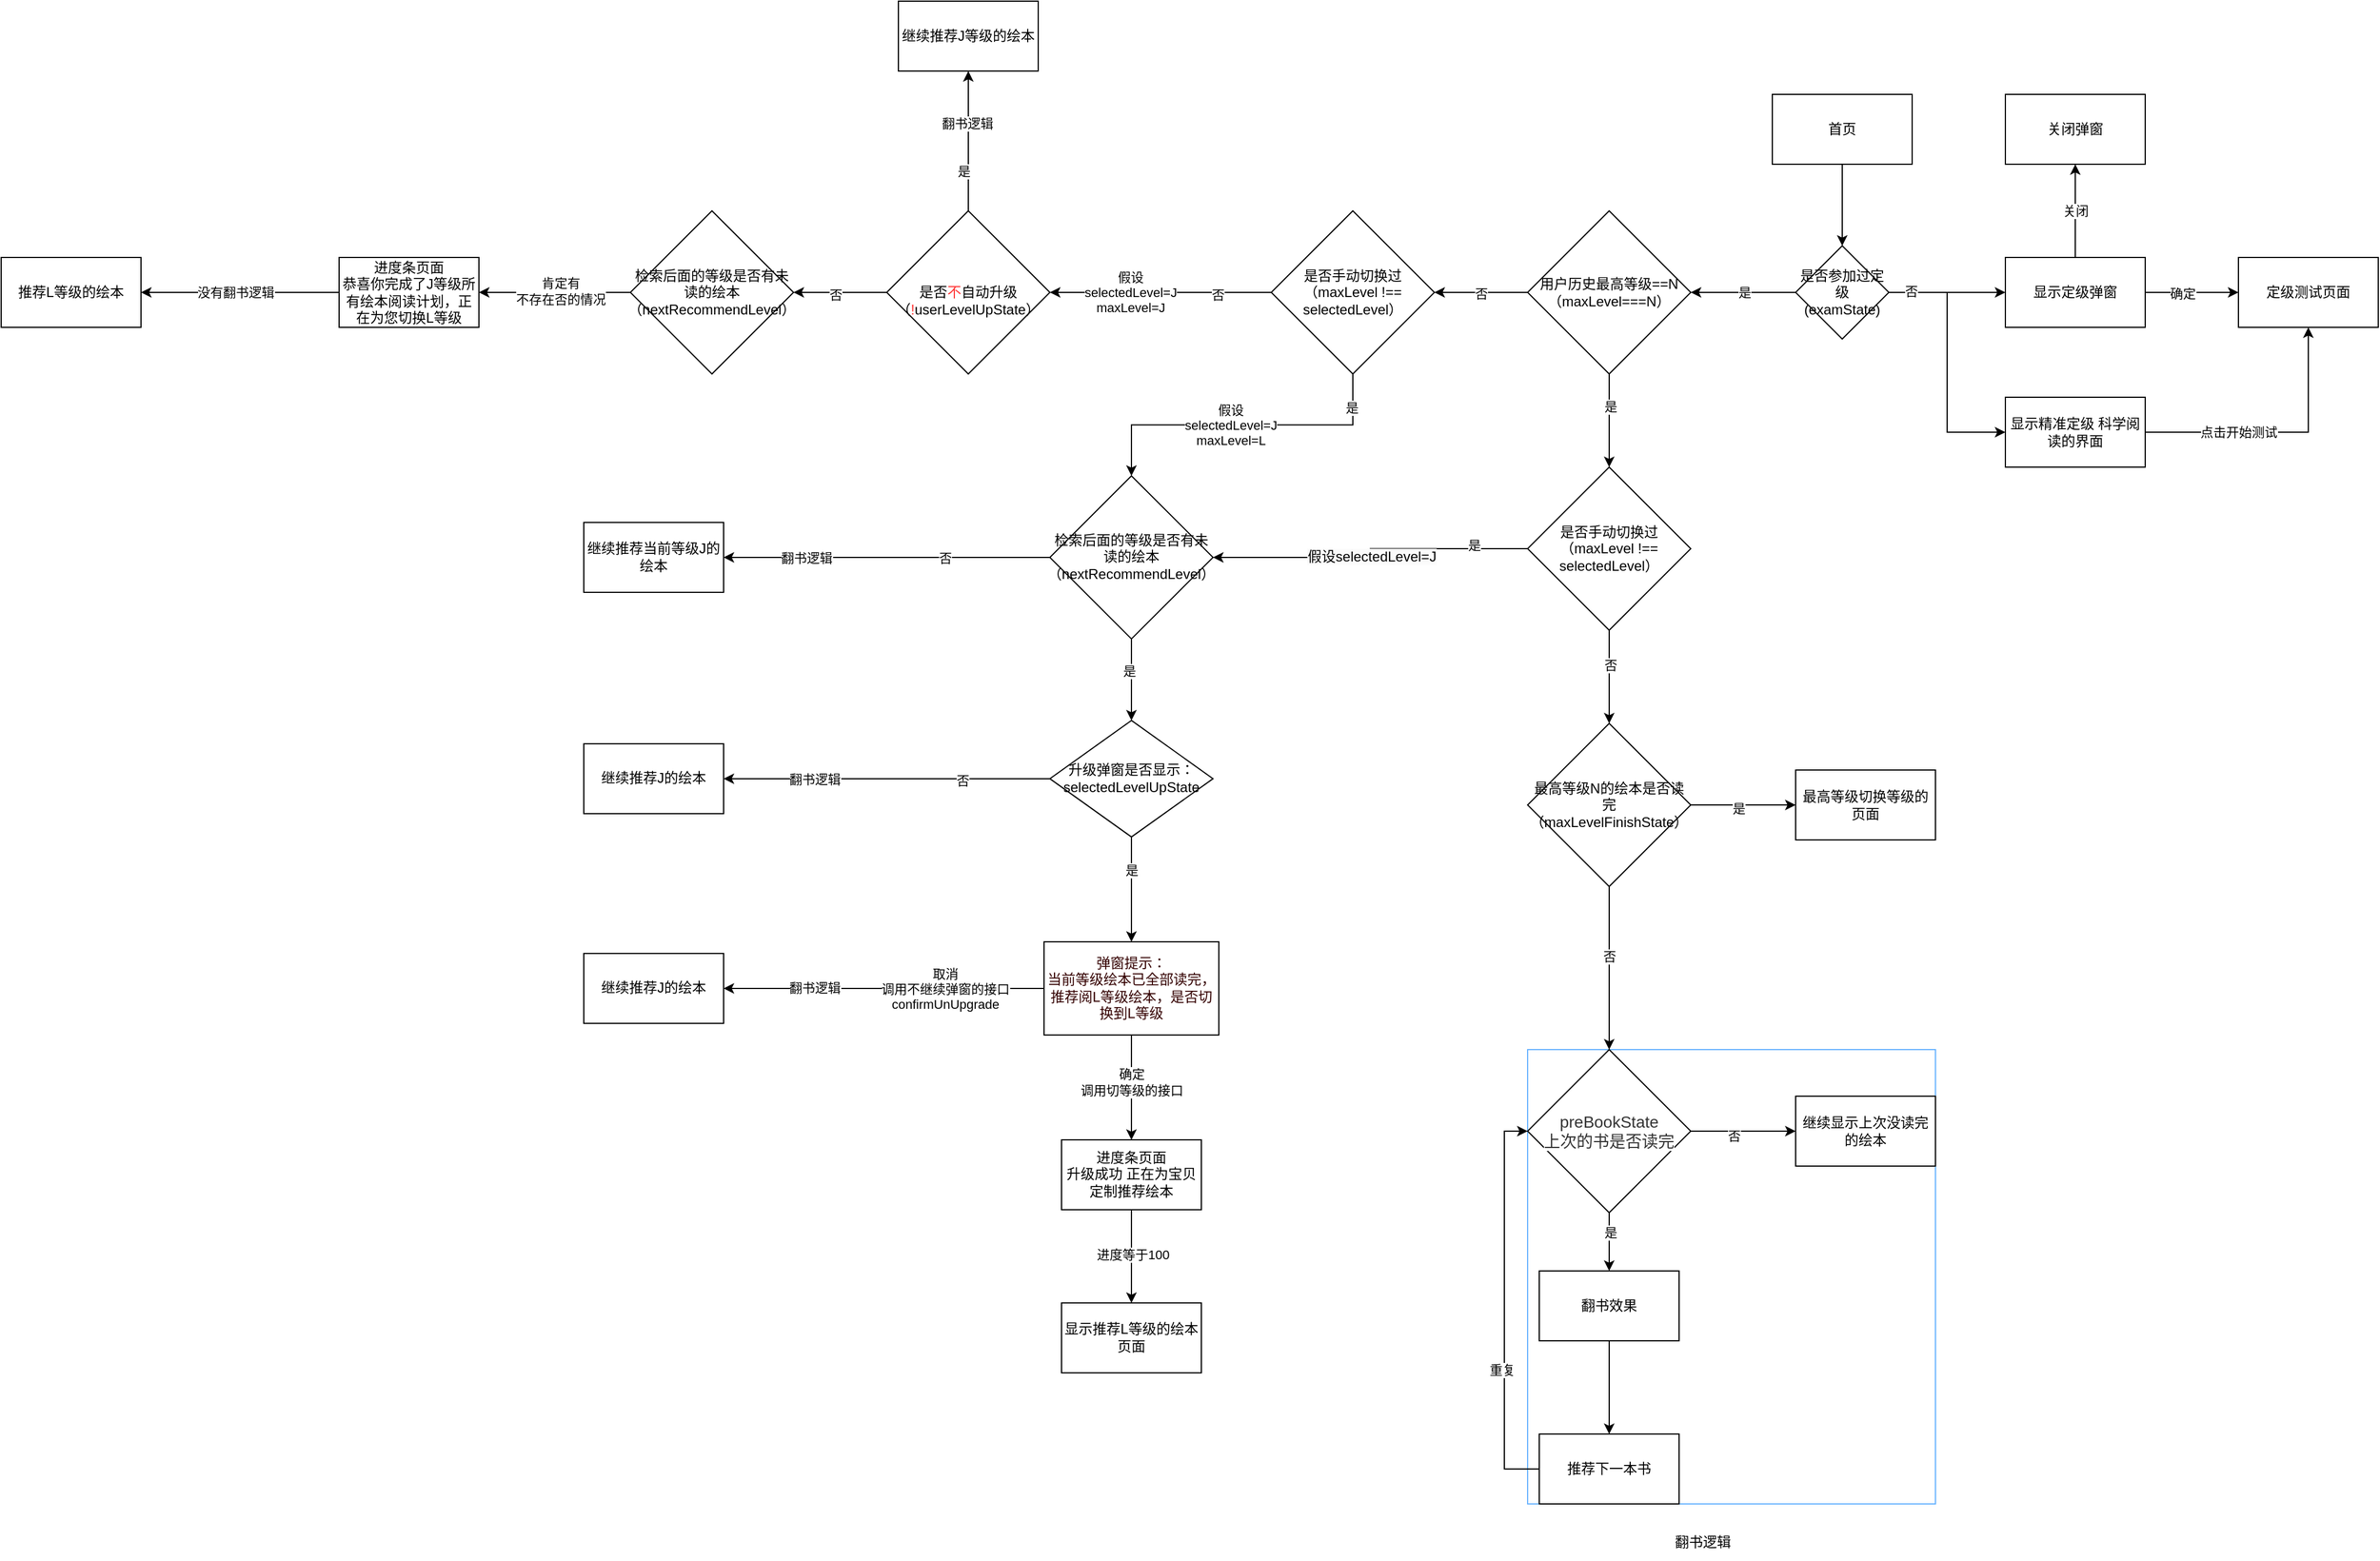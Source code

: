 <mxfile version="26.0.11">
  <diagram name="第 1 页" id="RPi_ARX3tW9veVK4ssUp">
    <mxGraphModel dx="3447" dy="2120" grid="1" gridSize="10" guides="1" tooltips="1" connect="1" arrows="1" fold="1" page="1" pageScale="1" pageWidth="827" pageHeight="1169" background="none" math="0" shadow="0">
      <root>
        <mxCell id="0" />
        <mxCell id="1" parent="0" />
        <mxCell id="F8qa6loXPdCm1SMCr3XP-10" style="edgeStyle=orthogonalEdgeStyle;rounded=0;orthogonalLoop=1;jettySize=auto;html=1;exitX=0.5;exitY=1;exitDx=0;exitDy=0;entryX=0.5;entryY=0;entryDx=0;entryDy=0;" parent="1" source="F8qa6loXPdCm1SMCr3XP-1" target="F8qa6loXPdCm1SMCr3XP-3" edge="1">
          <mxGeometry relative="1" as="geometry" />
        </mxCell>
        <mxCell id="F8qa6loXPdCm1SMCr3XP-1" value="首页" style="rounded=0;whiteSpace=wrap;html=1;" parent="1" vertex="1">
          <mxGeometry x="380" y="-30" width="120" height="60" as="geometry" />
        </mxCell>
        <mxCell id="0Jwj6oqxPN1I4DGSyW_h-10" style="edgeStyle=orthogonalEdgeStyle;rounded=0;orthogonalLoop=1;jettySize=auto;html=1;exitX=1;exitY=0.5;exitDx=0;exitDy=0;entryX=0;entryY=0.5;entryDx=0;entryDy=0;" parent="1" source="F8qa6loXPdCm1SMCr3XP-3" target="0Jwj6oqxPN1I4DGSyW_h-1" edge="1">
          <mxGeometry relative="1" as="geometry" />
        </mxCell>
        <mxCell id="0Jwj6oqxPN1I4DGSyW_h-13" value="" style="edgeStyle=orthogonalEdgeStyle;rounded=0;orthogonalLoop=1;jettySize=auto;html=1;" parent="1" source="F8qa6loXPdCm1SMCr3XP-3" target="0Jwj6oqxPN1I4DGSyW_h-12" edge="1">
          <mxGeometry relative="1" as="geometry" />
        </mxCell>
        <mxCell id="0Jwj6oqxPN1I4DGSyW_h-26" value="是" style="edgeLabel;html=1;align=center;verticalAlign=middle;resizable=0;points=[];" parent="0Jwj6oqxPN1I4DGSyW_h-13" vertex="1" connectable="0">
          <mxGeometry x="-0.022" relative="1" as="geometry">
            <mxPoint as="offset" />
          </mxGeometry>
        </mxCell>
        <mxCell id="0Jwj6oqxPN1I4DGSyW_h-17" style="edgeStyle=orthogonalEdgeStyle;rounded=0;orthogonalLoop=1;jettySize=auto;html=1;exitX=1;exitY=0.5;exitDx=0;exitDy=0;entryX=0;entryY=0.5;entryDx=0;entryDy=0;" parent="1" source="F8qa6loXPdCm1SMCr3XP-3" target="0Jwj6oqxPN1I4DGSyW_h-16" edge="1">
          <mxGeometry relative="1" as="geometry" />
        </mxCell>
        <mxCell id="0Jwj6oqxPN1I4DGSyW_h-18" value="否" style="edgeLabel;html=1;align=center;verticalAlign=middle;resizable=0;points=[];" parent="0Jwj6oqxPN1I4DGSyW_h-17" vertex="1" connectable="0">
          <mxGeometry x="-0.827" y="1" relative="1" as="geometry">
            <mxPoint as="offset" />
          </mxGeometry>
        </mxCell>
        <mxCell id="F8qa6loXPdCm1SMCr3XP-3" value="是否参加过定级&lt;br&gt;(examState)" style="rhombus;whiteSpace=wrap;html=1;" parent="1" vertex="1">
          <mxGeometry x="400" y="100" width="80" height="80" as="geometry" />
        </mxCell>
        <mxCell id="0Jwj6oqxPN1I4DGSyW_h-4" value="" style="edgeStyle=orthogonalEdgeStyle;rounded=0;orthogonalLoop=1;jettySize=auto;html=1;" parent="1" source="0Jwj6oqxPN1I4DGSyW_h-1" target="0Jwj6oqxPN1I4DGSyW_h-3" edge="1">
          <mxGeometry relative="1" as="geometry" />
        </mxCell>
        <mxCell id="0Jwj6oqxPN1I4DGSyW_h-7" value="确定" style="edgeLabel;html=1;align=center;verticalAlign=middle;resizable=0;points=[];" parent="0Jwj6oqxPN1I4DGSyW_h-4" vertex="1" connectable="0">
          <mxGeometry x="-0.2" y="-1" relative="1" as="geometry">
            <mxPoint as="offset" />
          </mxGeometry>
        </mxCell>
        <mxCell id="0Jwj6oqxPN1I4DGSyW_h-15" value="关闭" style="edgeStyle=orthogonalEdgeStyle;rounded=0;orthogonalLoop=1;jettySize=auto;html=1;" parent="1" source="0Jwj6oqxPN1I4DGSyW_h-1" target="0Jwj6oqxPN1I4DGSyW_h-14" edge="1">
          <mxGeometry relative="1" as="geometry" />
        </mxCell>
        <mxCell id="0Jwj6oqxPN1I4DGSyW_h-1" value="显示定级弹窗" style="whiteSpace=wrap;html=1;" parent="1" vertex="1">
          <mxGeometry x="580" y="110" width="120" height="60" as="geometry" />
        </mxCell>
        <mxCell id="0Jwj6oqxPN1I4DGSyW_h-3" value="定级测试页面" style="whiteSpace=wrap;html=1;" parent="1" vertex="1">
          <mxGeometry x="780" y="110" width="120" height="60" as="geometry" />
        </mxCell>
        <mxCell id="0Jwj6oqxPN1I4DGSyW_h-24" value="" style="edgeStyle=orthogonalEdgeStyle;rounded=0;orthogonalLoop=1;jettySize=auto;html=1;" parent="1" source="0Jwj6oqxPN1I4DGSyW_h-12" target="0Jwj6oqxPN1I4DGSyW_h-23" edge="1">
          <mxGeometry relative="1" as="geometry" />
        </mxCell>
        <mxCell id="0Jwj6oqxPN1I4DGSyW_h-25" value="是" style="edgeLabel;html=1;align=center;verticalAlign=middle;resizable=0;points=[];" parent="0Jwj6oqxPN1I4DGSyW_h-24" vertex="1" connectable="0">
          <mxGeometry x="-0.3" y="1" relative="1" as="geometry">
            <mxPoint as="offset" />
          </mxGeometry>
        </mxCell>
        <mxCell id="0Jwj6oqxPN1I4DGSyW_h-111" value="" style="edgeStyle=orthogonalEdgeStyle;rounded=0;orthogonalLoop=1;jettySize=auto;html=1;" parent="1" source="0Jwj6oqxPN1I4DGSyW_h-12" target="0Jwj6oqxPN1I4DGSyW_h-110" edge="1">
          <mxGeometry relative="1" as="geometry" />
        </mxCell>
        <mxCell id="0Jwj6oqxPN1I4DGSyW_h-112" value="否" style="edgeLabel;html=1;align=center;verticalAlign=middle;resizable=0;points=[];" parent="0Jwj6oqxPN1I4DGSyW_h-111" vertex="1" connectable="0">
          <mxGeometry y="1" relative="1" as="geometry">
            <mxPoint as="offset" />
          </mxGeometry>
        </mxCell>
        <mxCell id="0Jwj6oqxPN1I4DGSyW_h-12" value="用户历史最高等级==N&lt;br&gt;（maxLevel===N）" style="rhombus;whiteSpace=wrap;html=1;" parent="1" vertex="1">
          <mxGeometry x="170" y="70" width="140" height="140" as="geometry" />
        </mxCell>
        <mxCell id="0Jwj6oqxPN1I4DGSyW_h-14" value="关闭弹窗" style="whiteSpace=wrap;html=1;" parent="1" vertex="1">
          <mxGeometry x="580" y="-30" width="120" height="60" as="geometry" />
        </mxCell>
        <mxCell id="0Jwj6oqxPN1I4DGSyW_h-19" style="edgeStyle=orthogonalEdgeStyle;rounded=0;orthogonalLoop=1;jettySize=auto;html=1;exitX=1;exitY=0.5;exitDx=0;exitDy=0;entryX=0.5;entryY=1;entryDx=0;entryDy=0;" parent="1" source="0Jwj6oqxPN1I4DGSyW_h-16" target="0Jwj6oqxPN1I4DGSyW_h-3" edge="1">
          <mxGeometry relative="1" as="geometry" />
        </mxCell>
        <mxCell id="0Jwj6oqxPN1I4DGSyW_h-20" value="点击开始测试" style="edgeLabel;html=1;align=center;verticalAlign=middle;resizable=0;points=[];" parent="0Jwj6oqxPN1I4DGSyW_h-19" vertex="1" connectable="0">
          <mxGeometry x="-0.687" y="2" relative="1" as="geometry">
            <mxPoint x="44" y="2" as="offset" />
          </mxGeometry>
        </mxCell>
        <mxCell id="0Jwj6oqxPN1I4DGSyW_h-16" value="显示精准定级 科学阅读的界面" style="whiteSpace=wrap;html=1;" parent="1" vertex="1">
          <mxGeometry x="580" y="230" width="120" height="60" as="geometry" />
        </mxCell>
        <mxCell id="0Jwj6oqxPN1I4DGSyW_h-28" value="" style="edgeStyle=orthogonalEdgeStyle;rounded=0;orthogonalLoop=1;jettySize=auto;html=1;" parent="1" source="0Jwj6oqxPN1I4DGSyW_h-23" target="0Jwj6oqxPN1I4DGSyW_h-27" edge="1">
          <mxGeometry relative="1" as="geometry" />
        </mxCell>
        <mxCell id="0Jwj6oqxPN1I4DGSyW_h-29" value="否" style="edgeLabel;html=1;align=center;verticalAlign=middle;resizable=0;points=[];" parent="0Jwj6oqxPN1I4DGSyW_h-28" vertex="1" connectable="0">
          <mxGeometry x="-0.25" y="1" relative="1" as="geometry">
            <mxPoint as="offset" />
          </mxGeometry>
        </mxCell>
        <mxCell id="0Jwj6oqxPN1I4DGSyW_h-37" value="" style="edgeStyle=orthogonalEdgeStyle;rounded=0;orthogonalLoop=1;jettySize=auto;html=1;entryX=1;entryY=0.5;entryDx=0;entryDy=0;" parent="1" source="0Jwj6oqxPN1I4DGSyW_h-23" target="0Jwj6oqxPN1I4DGSyW_h-42" edge="1">
          <mxGeometry relative="1" as="geometry">
            <mxPoint x="-10" y="360" as="targetPoint" />
          </mxGeometry>
        </mxCell>
        <mxCell id="0Jwj6oqxPN1I4DGSyW_h-40" value="&lt;span style=&quot;font-size: 12px; text-wrap-mode: wrap; background-color: rgb(251, 251, 251);&quot;&gt;假设selectedLevel=J&lt;/span&gt;" style="edgeLabel;html=1;align=center;verticalAlign=middle;resizable=0;points=[];" parent="0Jwj6oqxPN1I4DGSyW_h-37" vertex="1" connectable="0">
          <mxGeometry x="0.025" y="1" relative="1" as="geometry">
            <mxPoint as="offset" />
          </mxGeometry>
        </mxCell>
        <mxCell id="0Jwj6oqxPN1I4DGSyW_h-70" value="是" style="edgeLabel;html=1;align=center;verticalAlign=middle;resizable=0;points=[];" parent="0Jwj6oqxPN1I4DGSyW_h-37" vertex="1" connectable="0">
          <mxGeometry x="-0.667" y="-3" relative="1" as="geometry">
            <mxPoint as="offset" />
          </mxGeometry>
        </mxCell>
        <mxCell id="0Jwj6oqxPN1I4DGSyW_h-23" value="是否手动切换过&lt;br&gt;（maxLevel !== selectedLevel）" style="rhombus;whiteSpace=wrap;html=1;" parent="1" vertex="1">
          <mxGeometry x="170" y="290" width="140" height="140" as="geometry" />
        </mxCell>
        <mxCell id="0Jwj6oqxPN1I4DGSyW_h-31" value="" style="edgeStyle=orthogonalEdgeStyle;rounded=0;orthogonalLoop=1;jettySize=auto;html=1;" parent="1" source="0Jwj6oqxPN1I4DGSyW_h-27" target="0Jwj6oqxPN1I4DGSyW_h-30" edge="1">
          <mxGeometry relative="1" as="geometry" />
        </mxCell>
        <mxCell id="0Jwj6oqxPN1I4DGSyW_h-32" value="是" style="edgeLabel;html=1;align=center;verticalAlign=middle;resizable=0;points=[];" parent="0Jwj6oqxPN1I4DGSyW_h-31" vertex="1" connectable="0">
          <mxGeometry x="-0.089" y="-3" relative="1" as="geometry">
            <mxPoint as="offset" />
          </mxGeometry>
        </mxCell>
        <mxCell id="0Jwj6oqxPN1I4DGSyW_h-101" style="edgeStyle=orthogonalEdgeStyle;rounded=0;orthogonalLoop=1;jettySize=auto;html=1;exitX=0.5;exitY=1;exitDx=0;exitDy=0;entryX=0.5;entryY=0;entryDx=0;entryDy=0;" parent="1" source="0Jwj6oqxPN1I4DGSyW_h-27" target="0Jwj6oqxPN1I4DGSyW_h-73" edge="1">
          <mxGeometry relative="1" as="geometry" />
        </mxCell>
        <mxCell id="0Jwj6oqxPN1I4DGSyW_h-102" value="否" style="edgeLabel;html=1;align=center;verticalAlign=middle;resizable=0;points=[];" parent="0Jwj6oqxPN1I4DGSyW_h-101" vertex="1" connectable="0">
          <mxGeometry x="-0.155" relative="1" as="geometry">
            <mxPoint y="1" as="offset" />
          </mxGeometry>
        </mxCell>
        <mxCell id="0Jwj6oqxPN1I4DGSyW_h-27" value="最高等级N的绘本是否读完&lt;br&gt;（maxLevelFinishState）" style="rhombus;whiteSpace=wrap;html=1;" parent="1" vertex="1">
          <mxGeometry x="170" y="510" width="140" height="140" as="geometry" />
        </mxCell>
        <mxCell id="0Jwj6oqxPN1I4DGSyW_h-30" value="最高等级切换等级的页面" style="whiteSpace=wrap;html=1;" parent="1" vertex="1">
          <mxGeometry x="400" y="550" width="120" height="60" as="geometry" />
        </mxCell>
        <mxCell id="0Jwj6oqxPN1I4DGSyW_h-59" value="" style="edgeStyle=orthogonalEdgeStyle;rounded=0;orthogonalLoop=1;jettySize=auto;html=1;" parent="1" source="0Jwj6oqxPN1I4DGSyW_h-42" target="0Jwj6oqxPN1I4DGSyW_h-58" edge="1">
          <mxGeometry relative="1" as="geometry" />
        </mxCell>
        <mxCell id="0Jwj6oqxPN1I4DGSyW_h-60" value="否" style="edgeLabel;html=1;align=center;verticalAlign=middle;resizable=0;points=[];" parent="0Jwj6oqxPN1I4DGSyW_h-59" vertex="1" connectable="0">
          <mxGeometry y="1" relative="1" as="geometry">
            <mxPoint x="50" y="-1" as="offset" />
          </mxGeometry>
        </mxCell>
        <mxCell id="0Jwj6oqxPN1I4DGSyW_h-69" value="翻书逻辑" style="edgeLabel;html=1;align=center;verticalAlign=middle;resizable=0;points=[];" parent="0Jwj6oqxPN1I4DGSyW_h-59" vertex="1" connectable="0">
          <mxGeometry x="0.069" relative="1" as="geometry">
            <mxPoint x="-60" as="offset" />
          </mxGeometry>
        </mxCell>
        <mxCell id="0Jwj6oqxPN1I4DGSyW_h-146" style="edgeStyle=orthogonalEdgeStyle;rounded=0;orthogonalLoop=1;jettySize=auto;html=1;exitX=0.5;exitY=1;exitDx=0;exitDy=0;" parent="1" source="0Jwj6oqxPN1I4DGSyW_h-42" target="0Jwj6oqxPN1I4DGSyW_h-145" edge="1">
          <mxGeometry relative="1" as="geometry" />
        </mxCell>
        <mxCell id="0Jwj6oqxPN1I4DGSyW_h-153" value="是" style="edgeLabel;html=1;align=center;verticalAlign=middle;resizable=0;points=[];" parent="0Jwj6oqxPN1I4DGSyW_h-146" vertex="1" connectable="0">
          <mxGeometry x="-0.23" y="-2" relative="1" as="geometry">
            <mxPoint as="offset" />
          </mxGeometry>
        </mxCell>
        <mxCell id="0Jwj6oqxPN1I4DGSyW_h-42" value="检索后面的等级是否有未读的绘本&lt;br&gt;（nextRecommendLevel）" style="rhombus;whiteSpace=wrap;html=1;" parent="1" vertex="1">
          <mxGeometry x="-240" y="297.46" width="140" height="140" as="geometry" />
        </mxCell>
        <mxCell id="0Jwj6oqxPN1I4DGSyW_h-53" value="" style="edgeStyle=orthogonalEdgeStyle;rounded=0;orthogonalLoop=1;jettySize=auto;html=1;" parent="1" source="0Jwj6oqxPN1I4DGSyW_h-44" target="0Jwj6oqxPN1I4DGSyW_h-52" edge="1">
          <mxGeometry relative="1" as="geometry" />
        </mxCell>
        <mxCell id="0Jwj6oqxPN1I4DGSyW_h-56" value="确定&lt;br&gt;调用切等级的接口" style="edgeLabel;html=1;align=center;verticalAlign=middle;resizable=0;points=[];" parent="0Jwj6oqxPN1I4DGSyW_h-53" vertex="1" connectable="0">
          <mxGeometry x="-0.267" y="-2" relative="1" as="geometry">
            <mxPoint x="2" y="7" as="offset" />
          </mxGeometry>
        </mxCell>
        <mxCell id="0Jwj6oqxPN1I4DGSyW_h-132" value="" style="edgeStyle=orthogonalEdgeStyle;rounded=0;orthogonalLoop=1;jettySize=auto;html=1;" parent="1" source="0Jwj6oqxPN1I4DGSyW_h-44" target="0Jwj6oqxPN1I4DGSyW_h-131" edge="1">
          <mxGeometry relative="1" as="geometry" />
        </mxCell>
        <mxCell id="0Jwj6oqxPN1I4DGSyW_h-133" value="取消&lt;br&gt;调用不继续弹窗的接口&lt;br&gt;confirmUnUpgrade" style="edgeLabel;html=1;align=center;verticalAlign=middle;resizable=0;points=[];" parent="0Jwj6oqxPN1I4DGSyW_h-132" vertex="1" connectable="0">
          <mxGeometry x="0.118" y="1" relative="1" as="geometry">
            <mxPoint x="68" y="-1" as="offset" />
          </mxGeometry>
        </mxCell>
        <mxCell id="0Jwj6oqxPN1I4DGSyW_h-134" value="翻书逻辑" style="edgeLabel;html=1;align=center;verticalAlign=middle;resizable=0;points=[];" parent="0Jwj6oqxPN1I4DGSyW_h-132" vertex="1" connectable="0">
          <mxGeometry x="0.437" y="-1" relative="1" as="geometry">
            <mxPoint as="offset" />
          </mxGeometry>
        </mxCell>
        <mxCell id="0Jwj6oqxPN1I4DGSyW_h-44" value="&lt;div&gt;&lt;font color=&quot;#330000&quot;&gt;弹窗提示：&lt;/font&gt;&lt;/div&gt;&lt;div&gt;&lt;font color=&quot;#330000&quot;&gt;当前等级绘本已全部读完，推荐阅L等级绘本，是否切换到L等级&lt;/font&gt;&lt;/div&gt;" style="whiteSpace=wrap;html=1;" parent="1" vertex="1">
          <mxGeometry x="-245" y="697.46" width="150" height="80" as="geometry" />
        </mxCell>
        <mxCell id="0Jwj6oqxPN1I4DGSyW_h-55" value="" style="edgeStyle=orthogonalEdgeStyle;rounded=0;orthogonalLoop=1;jettySize=auto;html=1;" parent="1" source="0Jwj6oqxPN1I4DGSyW_h-52" target="0Jwj6oqxPN1I4DGSyW_h-54" edge="1">
          <mxGeometry relative="1" as="geometry" />
        </mxCell>
        <mxCell id="0Jwj6oqxPN1I4DGSyW_h-57" value="进度等于100" style="edgeLabel;html=1;align=center;verticalAlign=middle;resizable=0;points=[];" parent="0Jwj6oqxPN1I4DGSyW_h-55" vertex="1" connectable="0">
          <mxGeometry x="-0.05" y="1" relative="1" as="geometry">
            <mxPoint as="offset" />
          </mxGeometry>
        </mxCell>
        <mxCell id="0Jwj6oqxPN1I4DGSyW_h-52" value="进度条页面&lt;br&gt;升级成功 正在为宝贝定制推荐绘本" style="whiteSpace=wrap;html=1;" parent="1" vertex="1">
          <mxGeometry x="-230" y="867.46" width="120" height="60" as="geometry" />
        </mxCell>
        <mxCell id="0Jwj6oqxPN1I4DGSyW_h-54" value="显示推荐L等级的绘本页面" style="whiteSpace=wrap;html=1;" parent="1" vertex="1">
          <mxGeometry x="-230" y="1007.46" width="120" height="60" as="geometry" />
        </mxCell>
        <mxCell id="0Jwj6oqxPN1I4DGSyW_h-58" value="继续推荐当前等级J的绘本" style="whiteSpace=wrap;html=1;" parent="1" vertex="1">
          <mxGeometry x="-640" y="337.46" width="120" height="60" as="geometry" />
        </mxCell>
        <mxCell id="0Jwj6oqxPN1I4DGSyW_h-98" value="" style="group;strokeColor=#66B2FF;" parent="1" vertex="1" connectable="0">
          <mxGeometry x="170" y="790" width="350" height="390" as="geometry" />
        </mxCell>
        <mxCell id="0Jwj6oqxPN1I4DGSyW_h-78" value="" style="edgeStyle=orthogonalEdgeStyle;rounded=0;orthogonalLoop=1;jettySize=auto;html=1;" parent="0Jwj6oqxPN1I4DGSyW_h-98" source="0Jwj6oqxPN1I4DGSyW_h-73" target="0Jwj6oqxPN1I4DGSyW_h-77" edge="1">
          <mxGeometry relative="1" as="geometry" />
        </mxCell>
        <mxCell id="0Jwj6oqxPN1I4DGSyW_h-79" value="否" style="edgeLabel;html=1;align=center;verticalAlign=middle;resizable=0;points=[];" parent="0Jwj6oqxPN1I4DGSyW_h-78" vertex="1" connectable="0">
          <mxGeometry x="-0.185" y="-4" relative="1" as="geometry">
            <mxPoint as="offset" />
          </mxGeometry>
        </mxCell>
        <mxCell id="0Jwj6oqxPN1I4DGSyW_h-81" value="" style="edgeStyle=orthogonalEdgeStyle;rounded=0;orthogonalLoop=1;jettySize=auto;html=1;" parent="0Jwj6oqxPN1I4DGSyW_h-98" source="0Jwj6oqxPN1I4DGSyW_h-73" target="0Jwj6oqxPN1I4DGSyW_h-80" edge="1">
          <mxGeometry relative="1" as="geometry" />
        </mxCell>
        <mxCell id="0Jwj6oqxPN1I4DGSyW_h-86" value="是" style="edgeLabel;html=1;align=center;verticalAlign=middle;resizable=0;points=[];" parent="0Jwj6oqxPN1I4DGSyW_h-81" vertex="1" connectable="0">
          <mxGeometry x="-0.338" y="1" relative="1" as="geometry">
            <mxPoint as="offset" />
          </mxGeometry>
        </mxCell>
        <mxCell id="0Jwj6oqxPN1I4DGSyW_h-73" value="&lt;span style=&quot;color: rgb(51, 51, 51); font-family: Arial, sans-serif; font-size: 14px; text-align: left; background-color: rgb(255, 255, 255);&quot;&gt;preBookState&lt;br&gt;上次的书是否读完&lt;/span&gt;" style="rhombus;whiteSpace=wrap;html=1;" parent="0Jwj6oqxPN1I4DGSyW_h-98" vertex="1">
          <mxGeometry width="140" height="140" as="geometry" />
        </mxCell>
        <mxCell id="0Jwj6oqxPN1I4DGSyW_h-77" value="继续显示上次没读完的绘本" style="whiteSpace=wrap;html=1;" parent="0Jwj6oqxPN1I4DGSyW_h-98" vertex="1">
          <mxGeometry x="230" y="40" width="120" height="60" as="geometry" />
        </mxCell>
        <mxCell id="0Jwj6oqxPN1I4DGSyW_h-83" value="" style="edgeStyle=orthogonalEdgeStyle;rounded=0;orthogonalLoop=1;jettySize=auto;html=1;" parent="0Jwj6oqxPN1I4DGSyW_h-98" source="0Jwj6oqxPN1I4DGSyW_h-80" target="0Jwj6oqxPN1I4DGSyW_h-82" edge="1">
          <mxGeometry relative="1" as="geometry" />
        </mxCell>
        <mxCell id="0Jwj6oqxPN1I4DGSyW_h-80" value="翻书效果" style="whiteSpace=wrap;html=1;" parent="0Jwj6oqxPN1I4DGSyW_h-98" vertex="1">
          <mxGeometry x="10" y="190" width="120" height="60" as="geometry" />
        </mxCell>
        <mxCell id="0Jwj6oqxPN1I4DGSyW_h-84" style="edgeStyle=orthogonalEdgeStyle;rounded=0;orthogonalLoop=1;jettySize=auto;html=1;exitX=0;exitY=0.5;exitDx=0;exitDy=0;entryX=0;entryY=0.5;entryDx=0;entryDy=0;" parent="0Jwj6oqxPN1I4DGSyW_h-98" source="0Jwj6oqxPN1I4DGSyW_h-82" target="0Jwj6oqxPN1I4DGSyW_h-73" edge="1">
          <mxGeometry relative="1" as="geometry" />
        </mxCell>
        <mxCell id="0Jwj6oqxPN1I4DGSyW_h-85" value="重复" style="edgeLabel;html=1;align=center;verticalAlign=middle;resizable=0;points=[];" parent="0Jwj6oqxPN1I4DGSyW_h-84" vertex="1" connectable="0">
          <mxGeometry x="-0.32" y="2" relative="1" as="geometry">
            <mxPoint as="offset" />
          </mxGeometry>
        </mxCell>
        <mxCell id="0Jwj6oqxPN1I4DGSyW_h-82" value="推荐下一本书" style="whiteSpace=wrap;html=1;" parent="0Jwj6oqxPN1I4DGSyW_h-98" vertex="1">
          <mxGeometry x="10" y="330" width="120" height="60" as="geometry" />
        </mxCell>
        <mxCell id="0Jwj6oqxPN1I4DGSyW_h-114" style="edgeStyle=orthogonalEdgeStyle;rounded=0;orthogonalLoop=1;jettySize=auto;html=1;exitX=0;exitY=0.5;exitDx=0;exitDy=0;entryX=1;entryY=0.5;entryDx=0;entryDy=0;" parent="1" source="0Jwj6oqxPN1I4DGSyW_h-110" target="0Jwj6oqxPN1I4DGSyW_h-113" edge="1">
          <mxGeometry relative="1" as="geometry" />
        </mxCell>
        <mxCell id="0Jwj6oqxPN1I4DGSyW_h-115" value="&lt;div&gt;假设&lt;br&gt;selectedLevel=J&lt;br&gt;maxLevel=J&lt;/div&gt;" style="edgeLabel;html=1;align=center;verticalAlign=middle;resizable=0;points=[];" parent="0Jwj6oqxPN1I4DGSyW_h-114" vertex="1" connectable="0">
          <mxGeometry x="0.111" y="-2" relative="1" as="geometry">
            <mxPoint x="-16" y="2" as="offset" />
          </mxGeometry>
        </mxCell>
        <mxCell id="0Jwj6oqxPN1I4DGSyW_h-117" value="否" style="edgeLabel;html=1;align=center;verticalAlign=middle;resizable=0;points=[];" parent="0Jwj6oqxPN1I4DGSyW_h-114" vertex="1" connectable="0">
          <mxGeometry x="-0.518" y="2" relative="1" as="geometry">
            <mxPoint as="offset" />
          </mxGeometry>
        </mxCell>
        <mxCell id="0Jwj6oqxPN1I4DGSyW_h-138" style="edgeStyle=orthogonalEdgeStyle;rounded=0;orthogonalLoop=1;jettySize=auto;html=1;exitX=0.5;exitY=1;exitDx=0;exitDy=0;entryX=0.5;entryY=0;entryDx=0;entryDy=0;" parent="1" source="0Jwj6oqxPN1I4DGSyW_h-110" target="0Jwj6oqxPN1I4DGSyW_h-42" edge="1">
          <mxGeometry relative="1" as="geometry">
            <mxPoint x="-80" y="290" as="targetPoint" />
          </mxGeometry>
        </mxCell>
        <mxCell id="0Jwj6oqxPN1I4DGSyW_h-139" value="是" style="edgeLabel;html=1;align=center;verticalAlign=middle;resizable=0;points=[];" parent="0Jwj6oqxPN1I4DGSyW_h-138" vertex="1" connectable="0">
          <mxGeometry x="-0.796" y="-1" relative="1" as="geometry">
            <mxPoint as="offset" />
          </mxGeometry>
        </mxCell>
        <mxCell id="0Jwj6oqxPN1I4DGSyW_h-140" value="假设&lt;br&gt;selectedLevel=J&lt;br&gt;maxLevel=L" style="edgeLabel;html=1;align=center;verticalAlign=middle;resizable=0;points=[];" parent="0Jwj6oqxPN1I4DGSyW_h-138" vertex="1" connectable="0">
          <mxGeometry x="0.223" relative="1" as="geometry">
            <mxPoint x="20" as="offset" />
          </mxGeometry>
        </mxCell>
        <mxCell id="0Jwj6oqxPN1I4DGSyW_h-110" value="是否手动切换过&lt;br&gt;（maxLevel !== selectedLevel）" style="rhombus;whiteSpace=wrap;html=1;" parent="1" vertex="1">
          <mxGeometry x="-50" y="70" width="140" height="140" as="geometry" />
        </mxCell>
        <mxCell id="0Jwj6oqxPN1I4DGSyW_h-119" value="" style="edgeStyle=orthogonalEdgeStyle;rounded=0;orthogonalLoop=1;jettySize=auto;html=1;" parent="1" source="0Jwj6oqxPN1I4DGSyW_h-113" target="0Jwj6oqxPN1I4DGSyW_h-118" edge="1">
          <mxGeometry relative="1" as="geometry" />
        </mxCell>
        <mxCell id="0Jwj6oqxPN1I4DGSyW_h-122" value="否" style="edgeLabel;html=1;align=center;verticalAlign=middle;resizable=0;points=[];" parent="0Jwj6oqxPN1I4DGSyW_h-119" vertex="1" connectable="0">
          <mxGeometry x="0.1" y="2" relative="1" as="geometry">
            <mxPoint as="offset" />
          </mxGeometry>
        </mxCell>
        <mxCell id="0Jwj6oqxPN1I4DGSyW_h-127" value="" style="edgeStyle=orthogonalEdgeStyle;rounded=0;orthogonalLoop=1;jettySize=auto;html=1;" parent="1" source="0Jwj6oqxPN1I4DGSyW_h-113" target="0Jwj6oqxPN1I4DGSyW_h-126" edge="1">
          <mxGeometry relative="1" as="geometry" />
        </mxCell>
        <mxCell id="0Jwj6oqxPN1I4DGSyW_h-128" value="是" style="edgeLabel;html=1;align=center;verticalAlign=middle;resizable=0;points=[];" parent="0Jwj6oqxPN1I4DGSyW_h-127" vertex="1" connectable="0">
          <mxGeometry x="-0.424" y="4" relative="1" as="geometry">
            <mxPoint as="offset" />
          </mxGeometry>
        </mxCell>
        <mxCell id="0Jwj6oqxPN1I4DGSyW_h-130" value="翻书逻辑" style="edgeLabel;html=1;align=center;verticalAlign=middle;resizable=0;points=[];" parent="0Jwj6oqxPN1I4DGSyW_h-127" vertex="1" connectable="0">
          <mxGeometry x="0.261" y="1" relative="1" as="geometry">
            <mxPoint as="offset" />
          </mxGeometry>
        </mxCell>
        <mxCell id="0Jwj6oqxPN1I4DGSyW_h-113" value="&lt;br&gt;是否&lt;font style=&quot;color: rgb(255, 51, 51);&quot;&gt;不&lt;/font&gt;自动升级&lt;br&gt;（&lt;font style=&quot;color: rgb(255, 51, 51);&quot;&gt;!&lt;/font&gt;userLevelUpState）" style="rhombus;whiteSpace=wrap;html=1;" parent="1" vertex="1">
          <mxGeometry x="-380" y="70" width="140" height="140" as="geometry" />
        </mxCell>
        <mxCell id="0Jwj6oqxPN1I4DGSyW_h-121" value="" style="edgeStyle=orthogonalEdgeStyle;rounded=0;orthogonalLoop=1;jettySize=auto;html=1;" parent="1" source="0Jwj6oqxPN1I4DGSyW_h-118" target="0Jwj6oqxPN1I4DGSyW_h-120" edge="1">
          <mxGeometry relative="1" as="geometry" />
        </mxCell>
        <mxCell id="0Jwj6oqxPN1I4DGSyW_h-123" value="肯定有&lt;br&gt;不存在否的情况" style="edgeLabel;html=1;align=center;verticalAlign=middle;resizable=0;points=[];" parent="0Jwj6oqxPN1I4DGSyW_h-121" vertex="1" connectable="0">
          <mxGeometry x="-0.067" y="-1" relative="1" as="geometry">
            <mxPoint as="offset" />
          </mxGeometry>
        </mxCell>
        <mxCell id="0Jwj6oqxPN1I4DGSyW_h-118" value="检索后面的等级是否有未读的绘本&lt;br&gt;（nextRecommendLevel）" style="rhombus;whiteSpace=wrap;html=1;" parent="1" vertex="1">
          <mxGeometry x="-600" y="70" width="140" height="140" as="geometry" />
        </mxCell>
        <mxCell id="0Jwj6oqxPN1I4DGSyW_h-125" value="" style="edgeStyle=orthogonalEdgeStyle;rounded=0;orthogonalLoop=1;jettySize=auto;html=1;" parent="1" source="0Jwj6oqxPN1I4DGSyW_h-120" target="0Jwj6oqxPN1I4DGSyW_h-124" edge="1">
          <mxGeometry relative="1" as="geometry" />
        </mxCell>
        <mxCell id="0Jwj6oqxPN1I4DGSyW_h-135" value="没有翻书逻辑" style="edgeLabel;html=1;align=center;verticalAlign=middle;resizable=0;points=[];" parent="0Jwj6oqxPN1I4DGSyW_h-125" vertex="1" connectable="0">
          <mxGeometry x="0.264" y="-3" relative="1" as="geometry">
            <mxPoint x="18" y="3" as="offset" />
          </mxGeometry>
        </mxCell>
        <mxCell id="0Jwj6oqxPN1I4DGSyW_h-120" value="进度条页面&lt;br&gt;恭喜你完成了J等级所有绘本阅读计划，正在为您切换L等级" style="whiteSpace=wrap;html=1;" parent="1" vertex="1">
          <mxGeometry x="-850" y="110" width="120" height="60" as="geometry" />
        </mxCell>
        <mxCell id="0Jwj6oqxPN1I4DGSyW_h-124" value="推荐L等级的绘本" style="whiteSpace=wrap;html=1;" parent="1" vertex="1">
          <mxGeometry x="-1140" y="110" width="120" height="60" as="geometry" />
        </mxCell>
        <mxCell id="0Jwj6oqxPN1I4DGSyW_h-126" value="继续推荐J等级的绘本" style="whiteSpace=wrap;html=1;" parent="1" vertex="1">
          <mxGeometry x="-370" y="-110" width="120" height="60" as="geometry" />
        </mxCell>
        <mxCell id="0Jwj6oqxPN1I4DGSyW_h-129" value="翻书逻辑" style="text;html=1;align=center;verticalAlign=middle;resizable=0;points=[];autosize=1;strokeColor=none;fillColor=none;" parent="1" vertex="1">
          <mxGeometry x="285" y="1198" width="70" height="30" as="geometry" />
        </mxCell>
        <mxCell id="0Jwj6oqxPN1I4DGSyW_h-131" value="继续推荐J的绘本" style="whiteSpace=wrap;html=1;" parent="1" vertex="1">
          <mxGeometry x="-640" y="707.46" width="120" height="60" as="geometry" />
        </mxCell>
        <mxCell id="0Jwj6oqxPN1I4DGSyW_h-147" style="edgeStyle=orthogonalEdgeStyle;rounded=0;orthogonalLoop=1;jettySize=auto;html=1;exitX=0.5;exitY=1;exitDx=0;exitDy=0;" parent="1" source="0Jwj6oqxPN1I4DGSyW_h-145" target="0Jwj6oqxPN1I4DGSyW_h-44" edge="1">
          <mxGeometry relative="1" as="geometry" />
        </mxCell>
        <mxCell id="0Jwj6oqxPN1I4DGSyW_h-148" value="是" style="edgeLabel;html=1;align=center;verticalAlign=middle;resizable=0;points=[];" parent="0Jwj6oqxPN1I4DGSyW_h-147" vertex="1" connectable="0">
          <mxGeometry x="-0.362" relative="1" as="geometry">
            <mxPoint as="offset" />
          </mxGeometry>
        </mxCell>
        <mxCell id="0Jwj6oqxPN1I4DGSyW_h-150" value="" style="edgeStyle=orthogonalEdgeStyle;rounded=0;orthogonalLoop=1;jettySize=auto;html=1;" parent="1" source="0Jwj6oqxPN1I4DGSyW_h-145" target="0Jwj6oqxPN1I4DGSyW_h-149" edge="1">
          <mxGeometry relative="1" as="geometry" />
        </mxCell>
        <mxCell id="0Jwj6oqxPN1I4DGSyW_h-151" value="否" style="edgeLabel;html=1;align=center;verticalAlign=middle;resizable=0;points=[];" parent="0Jwj6oqxPN1I4DGSyW_h-150" vertex="1" connectable="0">
          <mxGeometry x="-0.463" y="1" relative="1" as="geometry">
            <mxPoint as="offset" />
          </mxGeometry>
        </mxCell>
        <mxCell id="0Jwj6oqxPN1I4DGSyW_h-152" value="翻书逻辑" style="edgeLabel;html=1;align=center;verticalAlign=middle;resizable=0;points=[];" parent="0Jwj6oqxPN1I4DGSyW_h-150" vertex="1" connectable="0">
          <mxGeometry x="0.444" relative="1" as="geometry">
            <mxPoint as="offset" />
          </mxGeometry>
        </mxCell>
        <mxCell id="0Jwj6oqxPN1I4DGSyW_h-145" value="升级弹窗是否显示：selectedLevelUpState" style="rhombus;whiteSpace=wrap;html=1;" parent="1" vertex="1">
          <mxGeometry x="-240" y="507.46" width="140" height="100" as="geometry" />
        </mxCell>
        <mxCell id="0Jwj6oqxPN1I4DGSyW_h-149" value="继续推荐J的绘本" style="whiteSpace=wrap;html=1;" parent="1" vertex="1">
          <mxGeometry x="-640" y="527.46" width="120" height="60" as="geometry" />
        </mxCell>
      </root>
    </mxGraphModel>
  </diagram>
</mxfile>
